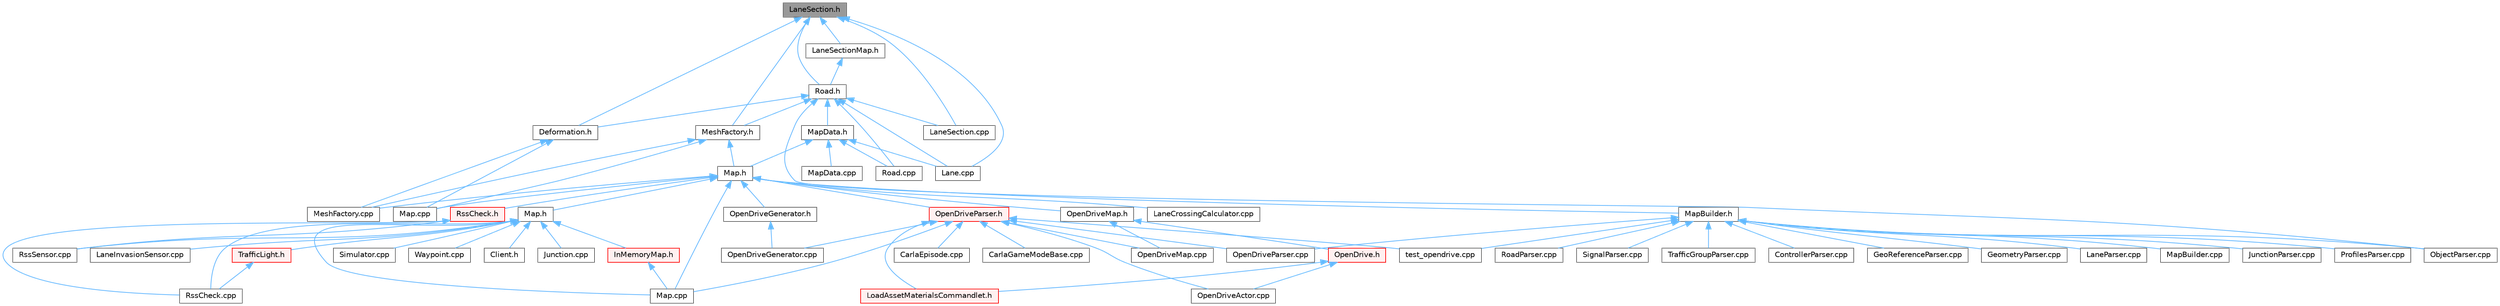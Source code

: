 digraph "LaneSection.h"
{
 // INTERACTIVE_SVG=YES
 // LATEX_PDF_SIZE
  bgcolor="transparent";
  edge [fontname=Helvetica,fontsize=10,labelfontname=Helvetica,labelfontsize=10];
  node [fontname=Helvetica,fontsize=10,shape=box,height=0.2,width=0.4];
  Node1 [id="Node000001",label="LaneSection.h",height=0.2,width=0.4,color="gray40", fillcolor="grey60", style="filled", fontcolor="black",tooltip=" "];
  Node1 -> Node2 [id="edge1_Node000001_Node000002",dir="back",color="steelblue1",style="solid",tooltip=" "];
  Node2 [id="Node000002",label="Deformation.h",height=0.2,width=0.4,color="grey40", fillcolor="white", style="filled",URL="$dd/d04/Deformation_8h.html",tooltip=" "];
  Node2 -> Node3 [id="edge2_Node000002_Node000003",dir="back",color="steelblue1",style="solid",tooltip=" "];
  Node3 [id="Node000003",label="Map.cpp",height=0.2,width=0.4,color="grey40", fillcolor="white", style="filled",URL="$d9/d5a/road_2Map_8cpp.html",tooltip=" "];
  Node2 -> Node4 [id="edge3_Node000002_Node000004",dir="back",color="steelblue1",style="solid",tooltip=" "];
  Node4 [id="Node000004",label="MeshFactory.cpp",height=0.2,width=0.4,color="grey40", fillcolor="white", style="filled",URL="$dd/d9c/MeshFactory_8cpp.html",tooltip=" "];
  Node1 -> Node5 [id="edge4_Node000001_Node000005",dir="back",color="steelblue1",style="solid",tooltip=" "];
  Node5 [id="Node000005",label="Lane.cpp",height=0.2,width=0.4,color="grey40", fillcolor="white", style="filled",URL="$dc/d13/Lane_8cpp.html",tooltip=" "];
  Node1 -> Node6 [id="edge5_Node000001_Node000006",dir="back",color="steelblue1",style="solid",tooltip=" "];
  Node6 [id="Node000006",label="LaneSection.cpp",height=0.2,width=0.4,color="grey40", fillcolor="white", style="filled",URL="$d6/d5d/LaneSection_8cpp.html",tooltip=" "];
  Node1 -> Node7 [id="edge6_Node000001_Node000007",dir="back",color="steelblue1",style="solid",tooltip=" "];
  Node7 [id="Node000007",label="LaneSectionMap.h",height=0.2,width=0.4,color="grey40", fillcolor="white", style="filled",URL="$df/d60/LaneSectionMap_8h.html",tooltip=" "];
  Node7 -> Node8 [id="edge7_Node000007_Node000008",dir="back",color="steelblue1",style="solid",tooltip=" "];
  Node8 [id="Node000008",label="Road.h",height=0.2,width=0.4,color="grey40", fillcolor="white", style="filled",URL="$db/d48/Road_8h.html",tooltip=" "];
  Node8 -> Node2 [id="edge8_Node000008_Node000002",dir="back",color="steelblue1",style="solid",tooltip=" "];
  Node8 -> Node5 [id="edge9_Node000008_Node000005",dir="back",color="steelblue1",style="solid",tooltip=" "];
  Node8 -> Node6 [id="edge10_Node000008_Node000006",dir="back",color="steelblue1",style="solid",tooltip=" "];
  Node8 -> Node9 [id="edge11_Node000008_Node000009",dir="back",color="steelblue1",style="solid",tooltip=" "];
  Node9 [id="Node000009",label="MapData.h",height=0.2,width=0.4,color="grey40", fillcolor="white", style="filled",URL="$d5/db7/MapData_8h.html",tooltip=" "];
  Node9 -> Node5 [id="edge12_Node000009_Node000005",dir="back",color="steelblue1",style="solid",tooltip=" "];
  Node9 -> Node10 [id="edge13_Node000009_Node000010",dir="back",color="steelblue1",style="solid",tooltip=" "];
  Node10 [id="Node000010",label="Map.h",height=0.2,width=0.4,color="grey40", fillcolor="white", style="filled",URL="$df/d64/road_2Map_8h.html",tooltip=" "];
  Node10 -> Node11 [id="edge14_Node000010_Node000011",dir="back",color="steelblue1",style="solid",tooltip=" "];
  Node11 [id="Node000011",label="LaneCrossingCalculator.cpp",height=0.2,width=0.4,color="grey40", fillcolor="white", style="filled",URL="$d5/da4/LaneCrossingCalculator_8cpp.html",tooltip=" "];
  Node10 -> Node12 [id="edge15_Node000010_Node000012",dir="back",color="steelblue1",style="solid",tooltip=" "];
  Node12 [id="Node000012",label="Map.cpp",height=0.2,width=0.4,color="grey40", fillcolor="white", style="filled",URL="$db/da0/client_2Map_8cpp.html",tooltip=" "];
  Node10 -> Node3 [id="edge16_Node000010_Node000003",dir="back",color="steelblue1",style="solid",tooltip=" "];
  Node10 -> Node13 [id="edge17_Node000010_Node000013",dir="back",color="steelblue1",style="solid",tooltip=" "];
  Node13 [id="Node000013",label="Map.h",height=0.2,width=0.4,color="grey40", fillcolor="white", style="filled",URL="$d4/d9d/client_2Map_8h.html",tooltip=" "];
  Node13 -> Node14 [id="edge18_Node000013_Node000014",dir="back",color="steelblue1",style="solid",tooltip=" "];
  Node14 [id="Node000014",label="Client.h",height=0.2,width=0.4,color="grey40", fillcolor="white", style="filled",URL="$dd/de3/client_2Client_8h.html",tooltip=" "];
  Node13 -> Node15 [id="edge19_Node000013_Node000015",dir="back",color="steelblue1",style="solid",tooltip=" "];
  Node15 [id="Node000015",label="InMemoryMap.h",height=0.2,width=0.4,color="red", fillcolor="#FFF0F0", style="filled",URL="$d3/d89/InMemoryMap_8h.html",tooltip=" "];
  Node15 -> Node12 [id="edge20_Node000015_Node000012",dir="back",color="steelblue1",style="solid",tooltip=" "];
  Node13 -> Node26 [id="edge21_Node000013_Node000026",dir="back",color="steelblue1",style="solid",tooltip=" "];
  Node26 [id="Node000026",label="Junction.cpp",height=0.2,width=0.4,color="grey40", fillcolor="white", style="filled",URL="$da/d17/Junction_8cpp.html",tooltip=" "];
  Node13 -> Node27 [id="edge22_Node000013_Node000027",dir="back",color="steelblue1",style="solid",tooltip=" "];
  Node27 [id="Node000027",label="LaneInvasionSensor.cpp",height=0.2,width=0.4,color="grey40", fillcolor="white", style="filled",URL="$dd/dbc/LibCarla_2source_2carla_2client_2LaneInvasionSensor_8cpp.html",tooltip=" "];
  Node13 -> Node12 [id="edge23_Node000013_Node000012",dir="back",color="steelblue1",style="solid",tooltip=" "];
  Node13 -> Node28 [id="edge24_Node000013_Node000028",dir="back",color="steelblue1",style="solid",tooltip=" "];
  Node28 [id="Node000028",label="RssCheck.cpp",height=0.2,width=0.4,color="grey40", fillcolor="white", style="filled",URL="$d0/dce/RssCheck_8cpp.html",tooltip=" "];
  Node13 -> Node29 [id="edge25_Node000013_Node000029",dir="back",color="steelblue1",style="solid",tooltip=" "];
  Node29 [id="Node000029",label="RssSensor.cpp",height=0.2,width=0.4,color="grey40", fillcolor="white", style="filled",URL="$d8/d77/LibCarla_2source_2carla_2rss_2RssSensor_8cpp.html",tooltip=" "];
  Node13 -> Node30 [id="edge26_Node000013_Node000030",dir="back",color="steelblue1",style="solid",tooltip=" "];
  Node30 [id="Node000030",label="Simulator.cpp",height=0.2,width=0.4,color="grey40", fillcolor="white", style="filled",URL="$d2/d0c/Simulator_8cpp.html",tooltip=" "];
  Node13 -> Node31 [id="edge27_Node000013_Node000031",dir="back",color="steelblue1",style="solid",tooltip=" "];
  Node31 [id="Node000031",label="TrafficLight.h",height=0.2,width=0.4,color="red", fillcolor="#FFF0F0", style="filled",URL="$d5/d9e/TrafficLight_8h.html",tooltip=" "];
  Node31 -> Node28 [id="edge28_Node000031_Node000028",dir="back",color="steelblue1",style="solid",tooltip=" "];
  Node13 -> Node55 [id="edge29_Node000013_Node000055",dir="back",color="steelblue1",style="solid",tooltip=" "];
  Node55 [id="Node000055",label="Waypoint.cpp",height=0.2,width=0.4,color="grey40", fillcolor="white", style="filled",URL="$d7/def/client_2Waypoint_8cpp.html",tooltip=" "];
  Node10 -> Node56 [id="edge30_Node000010_Node000056",dir="back",color="steelblue1",style="solid",tooltip=" "];
  Node56 [id="Node000056",label="MapBuilder.h",height=0.2,width=0.4,color="grey40", fillcolor="white", style="filled",URL="$de/d3b/MapBuilder_8h.html",tooltip=" "];
  Node56 -> Node57 [id="edge31_Node000056_Node000057",dir="back",color="steelblue1",style="solid",tooltip=" "];
  Node57 [id="Node000057",label="ControllerParser.cpp",height=0.2,width=0.4,color="grey40", fillcolor="white", style="filled",URL="$df/d60/ControllerParser_8cpp.html",tooltip=" "];
  Node56 -> Node58 [id="edge32_Node000056_Node000058",dir="back",color="steelblue1",style="solid",tooltip=" "];
  Node58 [id="Node000058",label="GeoReferenceParser.cpp",height=0.2,width=0.4,color="grey40", fillcolor="white", style="filled",URL="$d9/d3e/GeoReferenceParser_8cpp.html",tooltip=" "];
  Node56 -> Node59 [id="edge33_Node000056_Node000059",dir="back",color="steelblue1",style="solid",tooltip=" "];
  Node59 [id="Node000059",label="GeometryParser.cpp",height=0.2,width=0.4,color="grey40", fillcolor="white", style="filled",URL="$d8/d49/GeometryParser_8cpp.html",tooltip=" "];
  Node56 -> Node60 [id="edge34_Node000056_Node000060",dir="back",color="steelblue1",style="solid",tooltip=" "];
  Node60 [id="Node000060",label="JunctionParser.cpp",height=0.2,width=0.4,color="grey40", fillcolor="white", style="filled",URL="$d6/d98/JunctionParser_8cpp.html",tooltip=" "];
  Node56 -> Node61 [id="edge35_Node000056_Node000061",dir="back",color="steelblue1",style="solid",tooltip=" "];
  Node61 [id="Node000061",label="LaneParser.cpp",height=0.2,width=0.4,color="grey40", fillcolor="white", style="filled",URL="$d0/d2e/LaneParser_8cpp.html",tooltip=" "];
  Node56 -> Node62 [id="edge36_Node000056_Node000062",dir="back",color="steelblue1",style="solid",tooltip=" "];
  Node62 [id="Node000062",label="MapBuilder.cpp",height=0.2,width=0.4,color="grey40", fillcolor="white", style="filled",URL="$df/da9/MapBuilder_8cpp.html",tooltip=" "];
  Node56 -> Node63 [id="edge37_Node000056_Node000063",dir="back",color="steelblue1",style="solid",tooltip=" "];
  Node63 [id="Node000063",label="ObjectParser.cpp",height=0.2,width=0.4,color="grey40", fillcolor="white", style="filled",URL="$d9/df7/ObjectParser_8cpp.html",tooltip=" "];
  Node56 -> Node64 [id="edge38_Node000056_Node000064",dir="back",color="steelblue1",style="solid",tooltip=" "];
  Node64 [id="Node000064",label="OpenDriveParser.cpp",height=0.2,width=0.4,color="grey40", fillcolor="white", style="filled",URL="$da/d5a/OpenDriveParser_8cpp.html",tooltip=" "];
  Node56 -> Node65 [id="edge39_Node000056_Node000065",dir="back",color="steelblue1",style="solid",tooltip=" "];
  Node65 [id="Node000065",label="ProfilesParser.cpp",height=0.2,width=0.4,color="grey40", fillcolor="white", style="filled",URL="$d4/d6a/ProfilesParser_8cpp.html",tooltip=" "];
  Node56 -> Node66 [id="edge40_Node000056_Node000066",dir="back",color="steelblue1",style="solid",tooltip=" "];
  Node66 [id="Node000066",label="RoadParser.cpp",height=0.2,width=0.4,color="grey40", fillcolor="white", style="filled",URL="$d7/d69/RoadParser_8cpp.html",tooltip=" "];
  Node56 -> Node67 [id="edge41_Node000056_Node000067",dir="back",color="steelblue1",style="solid",tooltip=" "];
  Node67 [id="Node000067",label="SignalParser.cpp",height=0.2,width=0.4,color="grey40", fillcolor="white", style="filled",URL="$d1/d01/SignalParser_8cpp.html",tooltip=" "];
  Node56 -> Node68 [id="edge42_Node000056_Node000068",dir="back",color="steelblue1",style="solid",tooltip=" "];
  Node68 [id="Node000068",label="TrafficGroupParser.cpp",height=0.2,width=0.4,color="grey40", fillcolor="white", style="filled",URL="$d3/d28/TrafficGroupParser_8cpp.html",tooltip=" "];
  Node56 -> Node69 [id="edge43_Node000056_Node000069",dir="back",color="steelblue1",style="solid",tooltip=" "];
  Node69 [id="Node000069",label="test_opendrive.cpp",height=0.2,width=0.4,color="grey40", fillcolor="white", style="filled",URL="$d1/dc0/test__opendrive_8cpp.html",tooltip=" "];
  Node10 -> Node4 [id="edge44_Node000010_Node000004",dir="back",color="steelblue1",style="solid",tooltip=" "];
  Node10 -> Node70 [id="edge45_Node000010_Node000070",dir="back",color="steelblue1",style="solid",tooltip=" "];
  Node70 [id="Node000070",label="OpenDriveGenerator.h",height=0.2,width=0.4,color="grey40", fillcolor="white", style="filled",URL="$d9/df1/OpenDriveGenerator_8h.html",tooltip=" "];
  Node70 -> Node71 [id="edge46_Node000070_Node000071",dir="back",color="steelblue1",style="solid",tooltip=" "];
  Node71 [id="Node000071",label="OpenDriveGenerator.cpp",height=0.2,width=0.4,color="grey40", fillcolor="white", style="filled",URL="$dc/d85/OpenDriveGenerator_8cpp.html",tooltip=" "];
  Node10 -> Node72 [id="edge47_Node000010_Node000072",dir="back",color="steelblue1",style="solid",tooltip=" "];
  Node72 [id="Node000072",label="OpenDriveMap.h",height=0.2,width=0.4,color="grey40", fillcolor="white", style="filled",URL="$d6/d95/OpenDriveMap_8h.html",tooltip=" "];
  Node72 -> Node73 [id="edge48_Node000072_Node000073",dir="back",color="steelblue1",style="solid",tooltip=" "];
  Node73 [id="Node000073",label="OpenDrive.h",height=0.2,width=0.4,color="red", fillcolor="#FFF0F0", style="filled",URL="$d1/d9b/Unreal_2CarlaUE4_2Plugins_2Carla_2Source_2Carla_2OpenDrive_2OpenDrive_8h.html",tooltip=" "];
  Node73 -> Node109 [id="edge49_Node000073_Node000109",dir="back",color="steelblue1",style="solid",tooltip=" "];
  Node109 [id="Node000109",label="LoadAssetMaterialsCommandlet.h",height=0.2,width=0.4,color="red", fillcolor="#FFF0F0", style="filled",URL="$d9/d9c/LoadAssetMaterialsCommandlet_8h.html",tooltip=" "];
  Node73 -> Node110 [id="edge50_Node000073_Node000110",dir="back",color="steelblue1",style="solid",tooltip=" "];
  Node110 [id="Node000110",label="OpenDriveActor.cpp",height=0.2,width=0.4,color="grey40", fillcolor="white", style="filled",URL="$d4/de0/OpenDriveActor_8cpp.html",tooltip=" "];
  Node72 -> Node193 [id="edge51_Node000072_Node000193",dir="back",color="steelblue1",style="solid",tooltip=" "];
  Node193 [id="Node000193",label="OpenDriveMap.cpp",height=0.2,width=0.4,color="grey40", fillcolor="white", style="filled",URL="$d6/de7/OpenDriveMap_8cpp.html",tooltip=" "];
  Node10 -> Node194 [id="edge52_Node000010_Node000194",dir="back",color="steelblue1",style="solid",tooltip=" "];
  Node194 [id="Node000194",label="OpenDriveParser.h",height=0.2,width=0.4,color="red", fillcolor="#FFF0F0", style="filled",URL="$d1/dd9/OpenDriveParser_8h.html",tooltip=" "];
  Node194 -> Node81 [id="edge53_Node000194_Node000081",dir="back",color="steelblue1",style="solid",tooltip=" "];
  Node81 [id="Node000081",label="CarlaEpisode.cpp",height=0.2,width=0.4,color="grey40", fillcolor="white", style="filled",URL="$d6/dd9/CarlaEpisode_8cpp.html",tooltip=" "];
  Node194 -> Node77 [id="edge54_Node000194_Node000077",dir="back",color="steelblue1",style="solid",tooltip=" "];
  Node77 [id="Node000077",label="CarlaGameModeBase.cpp",height=0.2,width=0.4,color="grey40", fillcolor="white", style="filled",URL="$d0/d2e/CarlaGameModeBase_8cpp.html",tooltip=" "];
  Node194 -> Node109 [id="edge55_Node000194_Node000109",dir="back",color="steelblue1",style="solid",tooltip=" "];
  Node194 -> Node12 [id="edge56_Node000194_Node000012",dir="back",color="steelblue1",style="solid",tooltip=" "];
  Node194 -> Node110 [id="edge57_Node000194_Node000110",dir="back",color="steelblue1",style="solid",tooltip=" "];
  Node194 -> Node71 [id="edge58_Node000194_Node000071",dir="back",color="steelblue1",style="solid",tooltip=" "];
  Node194 -> Node193 [id="edge59_Node000194_Node000193",dir="back",color="steelblue1",style="solid",tooltip=" "];
  Node194 -> Node64 [id="edge60_Node000194_Node000064",dir="back",color="steelblue1",style="solid",tooltip=" "];
  Node194 -> Node69 [id="edge61_Node000194_Node000069",dir="back",color="steelblue1",style="solid",tooltip=" "];
  Node10 -> Node195 [id="edge62_Node000010_Node000195",dir="back",color="steelblue1",style="solid",tooltip=" "];
  Node195 [id="Node000195",label="RssCheck.h",height=0.2,width=0.4,color="red", fillcolor="#FFF0F0", style="filled",URL="$d8/dab/RssCheck_8h.html",tooltip=" "];
  Node195 -> Node28 [id="edge63_Node000195_Node000028",dir="back",color="steelblue1",style="solid",tooltip=" "];
  Node195 -> Node29 [id="edge64_Node000195_Node000029",dir="back",color="steelblue1",style="solid",tooltip=" "];
  Node9 -> Node198 [id="edge65_Node000009_Node000198",dir="back",color="steelblue1",style="solid",tooltip=" "];
  Node198 [id="Node000198",label="MapData.cpp",height=0.2,width=0.4,color="grey40", fillcolor="white", style="filled",URL="$d9/d71/MapData_8cpp.html",tooltip=" "];
  Node9 -> Node199 [id="edge66_Node000009_Node000199",dir="back",color="steelblue1",style="solid",tooltip=" "];
  Node199 [id="Node000199",label="Road.cpp",height=0.2,width=0.4,color="grey40", fillcolor="white", style="filled",URL="$dc/d2f/Road_8cpp.html",tooltip=" "];
  Node8 -> Node200 [id="edge67_Node000008_Node000200",dir="back",color="steelblue1",style="solid",tooltip=" "];
  Node200 [id="Node000200",label="MeshFactory.h",height=0.2,width=0.4,color="grey40", fillcolor="white", style="filled",URL="$d9/d87/MeshFactory_8h.html",tooltip=" "];
  Node200 -> Node3 [id="edge68_Node000200_Node000003",dir="back",color="steelblue1",style="solid",tooltip=" "];
  Node200 -> Node10 [id="edge69_Node000200_Node000010",dir="back",color="steelblue1",style="solid",tooltip=" "];
  Node200 -> Node4 [id="edge70_Node000200_Node000004",dir="back",color="steelblue1",style="solid",tooltip=" "];
  Node8 -> Node63 [id="edge71_Node000008_Node000063",dir="back",color="steelblue1",style="solid",tooltip=" "];
  Node8 -> Node199 [id="edge72_Node000008_Node000199",dir="back",color="steelblue1",style="solid",tooltip=" "];
  Node1 -> Node200 [id="edge73_Node000001_Node000200",dir="back",color="steelblue1",style="solid",tooltip=" "];
  Node1 -> Node8 [id="edge74_Node000001_Node000008",dir="back",color="steelblue1",style="solid",tooltip=" "];
}
